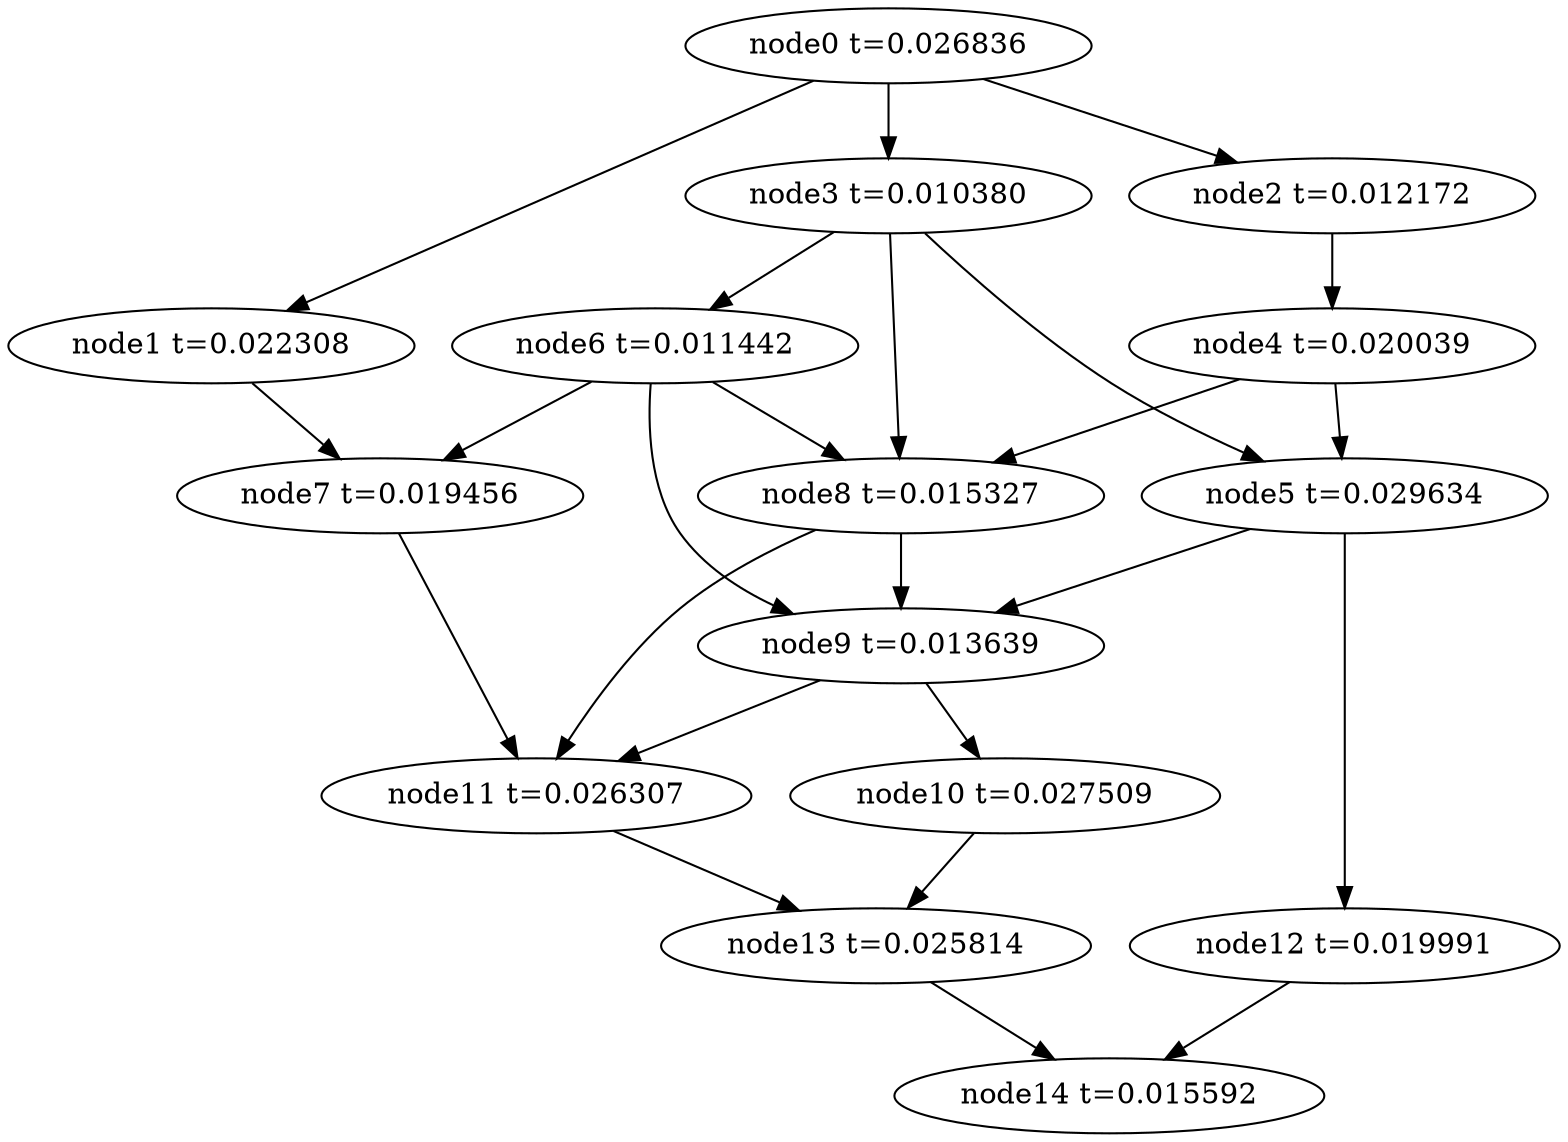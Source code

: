 digraph g{
	node14[label="node14 t=0.015592"]
	node13 -> node14
	node13[label="node13 t=0.025814"];
	node12 -> node14
	node12[label="node12 t=0.019991"];
	node11 -> node13
	node11[label="node11 t=0.026307"];
	node10 -> node13
	node10[label="node10 t=0.027509"];
	node9 -> node11
	node9 -> node10
	node9[label="node9 t=0.013639"];
	node8 -> node11
	node8 -> node9
	node8[label="node8 t=0.015327"];
	node7 -> node11
	node7[label="node7 t=0.019456"];
	node6 -> node9
	node6 -> node8
	node6 -> node7
	node6[label="node6 t=0.011442"];
	node5 -> node12
	node5 -> node9
	node5[label="node5 t=0.029634"];
	node4 -> node8
	node4 -> node5
	node4[label="node4 t=0.020039"];
	node3 -> node8
	node3 -> node6
	node3 -> node5
	node3[label="node3 t=0.010380"];
	node2 -> node4
	node2[label="node2 t=0.012172"];
	node1 -> node7
	node1[label="node1 t=0.022308"];
	node0 -> node3
	node0 -> node2
	node0 -> node1
	node0[label="node0 t=0.026836"];
}
